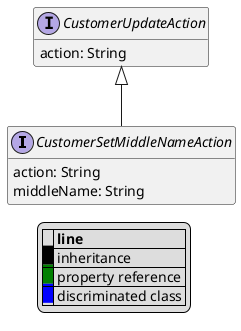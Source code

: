 @startuml

hide empty fields
hide empty methods
legend
|= |= line |
|<back:black>   </back>| inheritance |
|<back:green>   </back>| property reference |
|<back:blue>   </back>| discriminated class |
endlegend
interface CustomerSetMiddleNameAction [[CustomerSetMiddleNameAction.svg]] extends CustomerUpdateAction {
    action: String
    middleName: String
}
interface CustomerUpdateAction [[CustomerUpdateAction.svg]]  {
    action: String
}





@enduml

